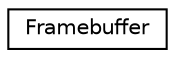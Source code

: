 digraph "Graphical Class Hierarchy"
{
  edge [fontname="Helvetica",fontsize="10",labelfontname="Helvetica",labelfontsize="10"];
  node [fontname="Helvetica",fontsize="10",shape=record];
  rankdir="LR";
  Node1 [label="Framebuffer",height=0.2,width=0.4,color="black", fillcolor="white", style="filled",URL="$class_framebuffer.html"];
}

